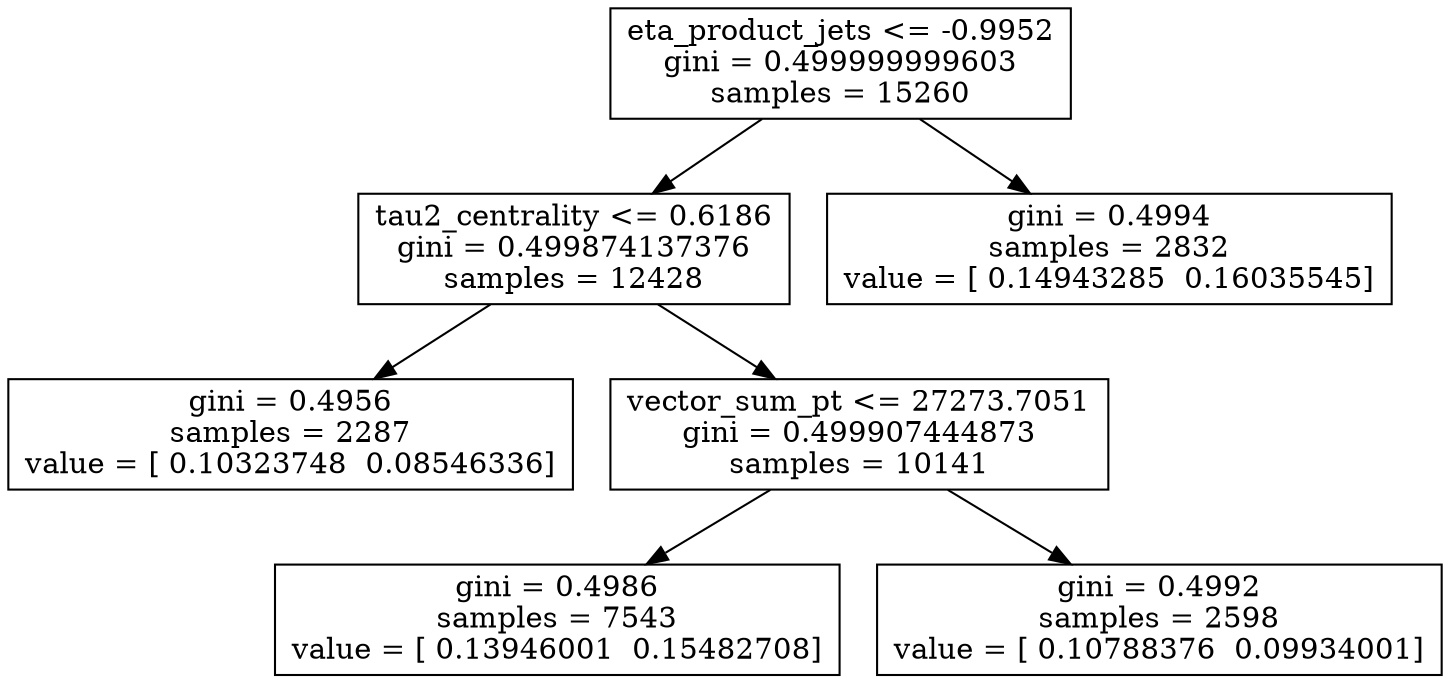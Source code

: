 digraph Tree {
0 [label="eta_product_jets <= -0.9952\ngini = 0.499999999603\nsamples = 15260", shape="box"] ;
1 [label="tau2_centrality <= 0.6186\ngini = 0.499874137376\nsamples = 12428", shape="box"] ;
0 -> 1 ;
2 [label="gini = 0.4956\nsamples = 2287\nvalue = [ 0.10323748  0.08546336]", shape="box"] ;
1 -> 2 ;
3 [label="vector_sum_pt <= 27273.7051\ngini = 0.499907444873\nsamples = 10141", shape="box"] ;
1 -> 3 ;
4 [label="gini = 0.4986\nsamples = 7543\nvalue = [ 0.13946001  0.15482708]", shape="box"] ;
3 -> 4 ;
5 [label="gini = 0.4992\nsamples = 2598\nvalue = [ 0.10788376  0.09934001]", shape="box"] ;
3 -> 5 ;
6 [label="gini = 0.4994\nsamples = 2832\nvalue = [ 0.14943285  0.16035545]", shape="box"] ;
0 -> 6 ;
}